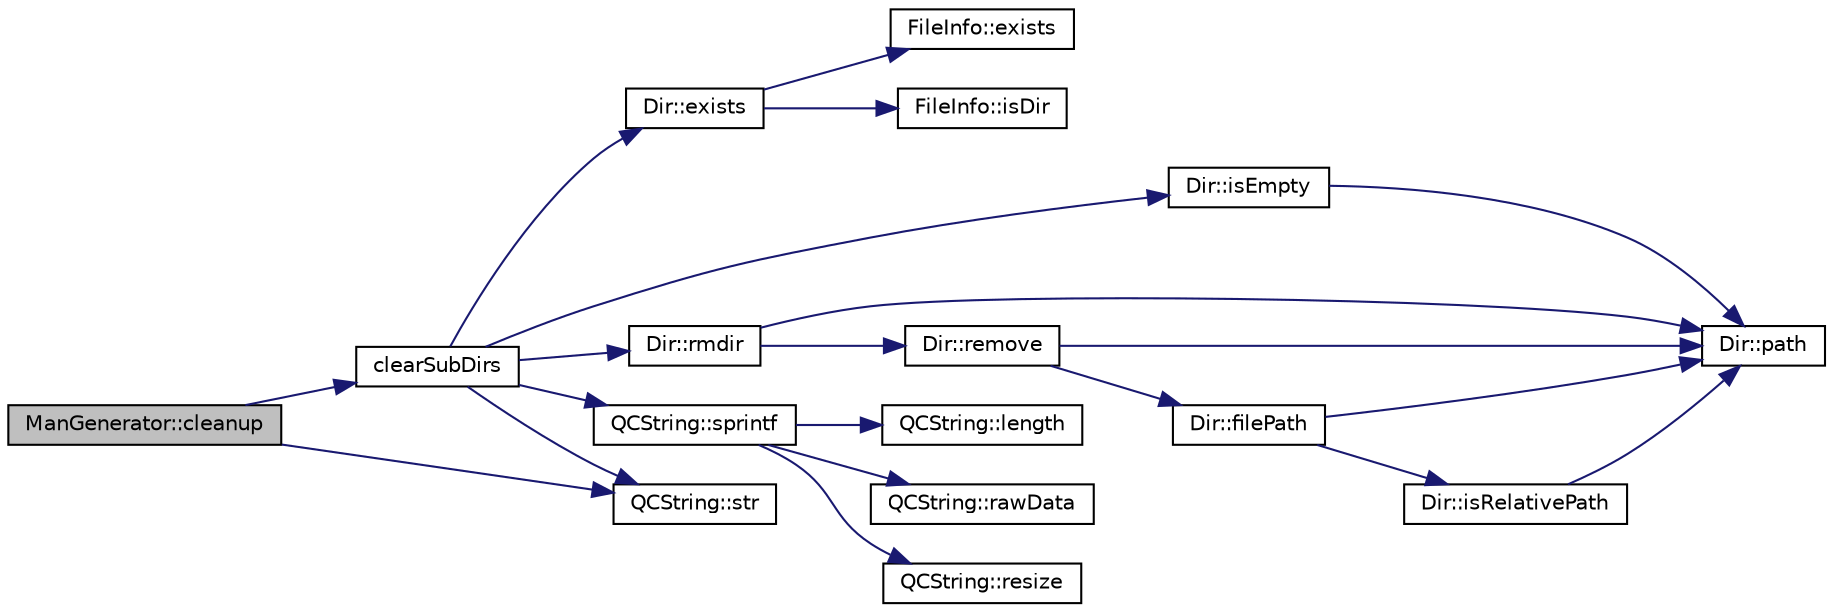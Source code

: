digraph "ManGenerator::cleanup"
{
 // LATEX_PDF_SIZE
  edge [fontname="Helvetica",fontsize="10",labelfontname="Helvetica",labelfontsize="10"];
  node [fontname="Helvetica",fontsize="10",shape=record];
  rankdir="LR";
  Node1 [label="ManGenerator::cleanup",height=0.2,width=0.4,color="black", fillcolor="grey75", style="filled", fontcolor="black",tooltip=" "];
  Node1 -> Node2 [color="midnightblue",fontsize="10",style="solid"];
  Node2 [label="clearSubDirs",height=0.2,width=0.4,color="black", fillcolor="white", style="filled",URL="$util_8cpp.html#a706b1f8eeae91066c7b1d7bb7c0d7ef9",tooltip=" "];
  Node2 -> Node3 [color="midnightblue",fontsize="10",style="solid"];
  Node3 [label="Dir::exists",height=0.2,width=0.4,color="black", fillcolor="white", style="filled",URL="$classDir.html#ac6bf80b5b3a034e8c144c86ef48ae309",tooltip=" "];
  Node3 -> Node4 [color="midnightblue",fontsize="10",style="solid"];
  Node4 [label="FileInfo::exists",height=0.2,width=0.4,color="black", fillcolor="white", style="filled",URL="$classFileInfo.html#a47d49db8cb8797153885c4d5b7b0911f",tooltip=" "];
  Node3 -> Node5 [color="midnightblue",fontsize="10",style="solid"];
  Node5 [label="FileInfo::isDir",height=0.2,width=0.4,color="black", fillcolor="white", style="filled",URL="$classFileInfo.html#aa941e087c82c28ff498d9d3dec551b1f",tooltip=" "];
  Node2 -> Node6 [color="midnightblue",fontsize="10",style="solid"];
  Node6 [label="Dir::isEmpty",height=0.2,width=0.4,color="black", fillcolor="white", style="filled",URL="$classDir.html#a117f773f834b8fdf99aac033fe12ecfb",tooltip=" "];
  Node6 -> Node7 [color="midnightblue",fontsize="10",style="solid"];
  Node7 [label="Dir::path",height=0.2,width=0.4,color="black", fillcolor="white", style="filled",URL="$classDir.html#ac277cdc273640905e941d9e6262bc594",tooltip=" "];
  Node2 -> Node8 [color="midnightblue",fontsize="10",style="solid"];
  Node8 [label="Dir::rmdir",height=0.2,width=0.4,color="black", fillcolor="white", style="filled",URL="$classDir.html#ab0dd8833adb3178d976d3125955fbe8c",tooltip=" "];
  Node8 -> Node7 [color="midnightblue",fontsize="10",style="solid"];
  Node8 -> Node9 [color="midnightblue",fontsize="10",style="solid"];
  Node9 [label="Dir::remove",height=0.2,width=0.4,color="black", fillcolor="white", style="filled",URL="$classDir.html#a5a64060f8e1731e8f00da7e8f7051e4b",tooltip=" "];
  Node9 -> Node10 [color="midnightblue",fontsize="10",style="solid"];
  Node10 [label="Dir::filePath",height=0.2,width=0.4,color="black", fillcolor="white", style="filled",URL="$classDir.html#a9648972511650311756008587b2ef819",tooltip=" "];
  Node10 -> Node11 [color="midnightblue",fontsize="10",style="solid"];
  Node11 [label="Dir::isRelativePath",height=0.2,width=0.4,color="black", fillcolor="white", style="filled",URL="$classDir.html#a30fb0271610a8148e2c5b31ec2e4299d",tooltip=" "];
  Node11 -> Node7 [color="midnightblue",fontsize="10",style="solid"];
  Node10 -> Node7 [color="midnightblue",fontsize="10",style="solid"];
  Node9 -> Node7 [color="midnightblue",fontsize="10",style="solid"];
  Node2 -> Node12 [color="midnightblue",fontsize="10",style="solid"];
  Node12 [label="QCString::sprintf",height=0.2,width=0.4,color="black", fillcolor="white", style="filled",URL="$classQCString.html#aa2dccf89cb25346c3ee81d75aa5859da",tooltip=" "];
  Node12 -> Node13 [color="midnightblue",fontsize="10",style="solid"];
  Node13 [label="QCString::length",height=0.2,width=0.4,color="black", fillcolor="white", style="filled",URL="$classQCString.html#ac52596733e9110b778019946d73fb268",tooltip=" "];
  Node12 -> Node14 [color="midnightblue",fontsize="10",style="solid"];
  Node14 [label="QCString::rawData",height=0.2,width=0.4,color="black", fillcolor="white", style="filled",URL="$classQCString.html#a5f5c9dc172d638c8d7b07010d100117a",tooltip=" "];
  Node12 -> Node15 [color="midnightblue",fontsize="10",style="solid"];
  Node15 [label="QCString::resize",height=0.2,width=0.4,color="black", fillcolor="white", style="filled",URL="$classQCString.html#a993474e2da59141336e6105b8e154f2b",tooltip=" "];
  Node2 -> Node16 [color="midnightblue",fontsize="10",style="solid"];
  Node16 [label="QCString::str",height=0.2,width=0.4,color="black", fillcolor="white", style="filled",URL="$classQCString.html#a9824b07232eea418ab3b3e7dc3178eec",tooltip=" "];
  Node1 -> Node16 [color="midnightblue",fontsize="10",style="solid"];
}
